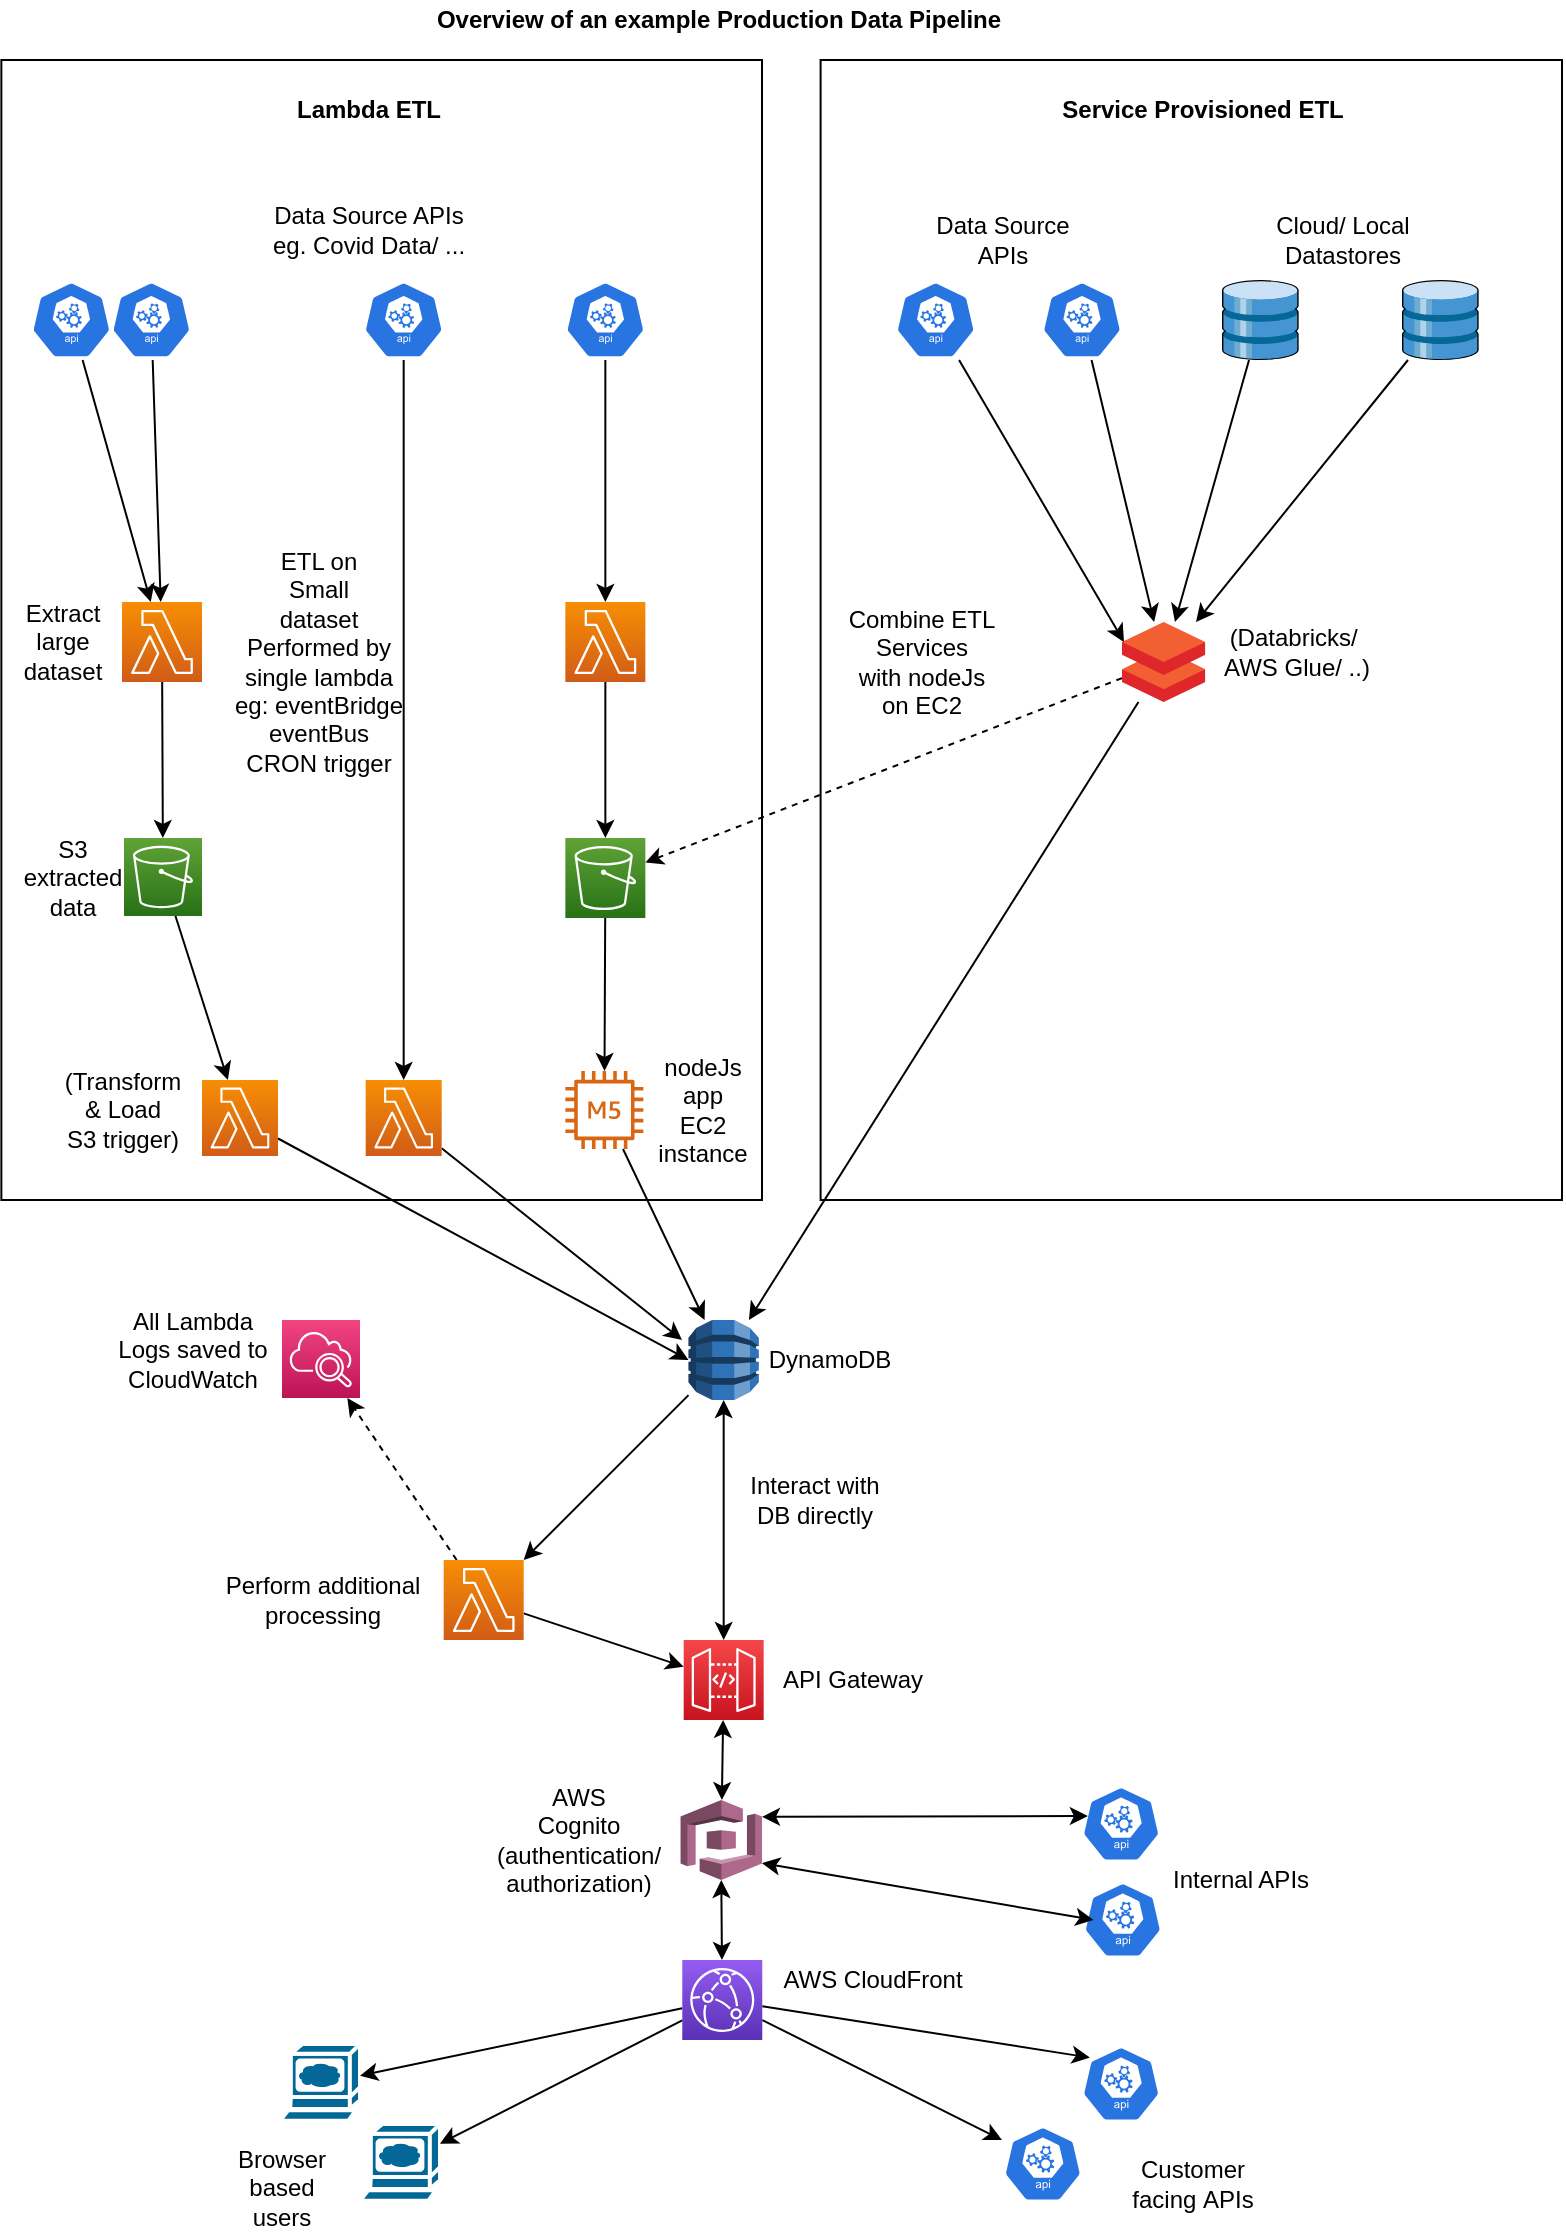 <mxfile version="13.9.9" type="device"><diagram id="aTCe_defZY4tPfwxbAca" name="Page-1"><mxGraphModel dx="1422" dy="748" grid="1" gridSize="10" guides="1" tooltips="1" connect="1" arrows="1" fold="1" page="1" pageScale="1" pageWidth="827" pageHeight="1169" math="0" shadow="0"><root><mxCell id="0"/><mxCell id="1" parent="0"/><mxCell id="Fxdcf7u8SpKa828DsKwh-8" value="" style="rounded=0;whiteSpace=wrap;html=1;" parent="1" vertex="1"><mxGeometry x="429.3" y="50" width="370.7" height="570" as="geometry"/></mxCell><mxCell id="Fxdcf7u8SpKa828DsKwh-7" value="" style="rounded=0;whiteSpace=wrap;html=1;" parent="1" vertex="1"><mxGeometry x="19.68" y="50" width="380.32" height="570" as="geometry"/></mxCell><mxCell id="BNYEMuig_fA-zuPnoa_L-2" value="&lt;b&gt;Overview of an example Production Data Pipeline&lt;/b&gt;" style="text;html=1;align=center;verticalAlign=middle;resizable=0;points=[];autosize=1;" parent="1" vertex="1"><mxGeometry x="227.68" y="20" width="300" height="20" as="geometry"/></mxCell><mxCell id="BNYEMuig_fA-zuPnoa_L-24" style="edgeStyle=none;rounded=0;orthogonalLoop=1;jettySize=auto;html=1;" parent="1" source="BNYEMuig_fA-zuPnoa_L-3" target="BNYEMuig_fA-zuPnoa_L-23" edge="1"><mxGeometry relative="1" as="geometry"/></mxCell><mxCell id="BNYEMuig_fA-zuPnoa_L-77" style="edgeStyle=none;rounded=0;orthogonalLoop=1;jettySize=auto;html=1;dashed=1;" parent="1" source="BNYEMuig_fA-zuPnoa_L-3" target="BNYEMuig_fA-zuPnoa_L-39" edge="1"><mxGeometry relative="1" as="geometry"/></mxCell><mxCell id="BNYEMuig_fA-zuPnoa_L-3" value="" style="aspect=fixed;html=1;points=[];align=center;image;fontSize=12;image=img/lib/mscae/Databricks.svg;" parent="1" vertex="1"><mxGeometry x="580" y="331" width="41.67" height="40" as="geometry"/></mxCell><mxCell id="BNYEMuig_fA-zuPnoa_L-11" style="edgeStyle=none;rounded=0;orthogonalLoop=1;jettySize=auto;html=1;entryX=0.024;entryY=0.25;entryDx=0;entryDy=0;entryPerimeter=0;" parent="1" source="BNYEMuig_fA-zuPnoa_L-4" target="BNYEMuig_fA-zuPnoa_L-3" edge="1"><mxGeometry relative="1" as="geometry"/></mxCell><mxCell id="BNYEMuig_fA-zuPnoa_L-4" value="" style="html=1;dashed=0;whitespace=wrap;fillColor=#2875E2;strokeColor=#ffffff;points=[[0.005,0.63,0],[0.1,0.2,0],[0.9,0.2,0],[0.5,0,0],[0.995,0.63,0],[0.72,0.99,0],[0.5,1,0],[0.28,0.99,0]];shape=mxgraph.kubernetes.icon;prIcon=api" parent="1" vertex="1"><mxGeometry x="466.84" y="160" width="40" height="40" as="geometry"/></mxCell><mxCell id="BNYEMuig_fA-zuPnoa_L-12" style="edgeStyle=none;rounded=0;orthogonalLoop=1;jettySize=auto;html=1;" parent="1" source="BNYEMuig_fA-zuPnoa_L-5" target="BNYEMuig_fA-zuPnoa_L-3" edge="1"><mxGeometry relative="1" as="geometry"><mxPoint x="569" y="230" as="targetPoint"/></mxGeometry></mxCell><mxCell id="BNYEMuig_fA-zuPnoa_L-5" value="" style="html=1;dashed=0;whitespace=wrap;fillColor=#2875E2;strokeColor=#ffffff;points=[[0.005,0.63,0],[0.1,0.2,0],[0.9,0.2,0],[0.5,0,0],[0.995,0.63,0],[0.72,0.99,0],[0.5,1,0],[0.28,0.99,0]];shape=mxgraph.kubernetes.icon;prIcon=api" parent="1" vertex="1"><mxGeometry x="540" y="160" width="40" height="40" as="geometry"/></mxCell><mxCell id="Fxdcf7u8SpKa828DsKwh-12" style="rounded=0;orthogonalLoop=1;jettySize=auto;html=1;" parent="1" source="BNYEMuig_fA-zuPnoa_L-9" target="BNYEMuig_fA-zuPnoa_L-3" edge="1"><mxGeometry relative="1" as="geometry"/></mxCell><mxCell id="BNYEMuig_fA-zuPnoa_L-9" value="" style="shadow=0;dashed=0;html=1;labelPosition=center;verticalLabelPosition=bottom;verticalAlign=top;align=center;outlineConnect=0;shape=mxgraph.veeam.3d.datastore;" parent="1" vertex="1"><mxGeometry x="630" y="160" width="38.33" height="40" as="geometry"/></mxCell><mxCell id="BNYEMuig_fA-zuPnoa_L-14" style="edgeStyle=none;rounded=0;orthogonalLoop=1;jettySize=auto;html=1;" parent="1" source="BNYEMuig_fA-zuPnoa_L-10" target="BNYEMuig_fA-zuPnoa_L-3" edge="1"><mxGeometry relative="1" as="geometry"><mxPoint x="610" y="250" as="targetPoint"/></mxGeometry></mxCell><mxCell id="BNYEMuig_fA-zuPnoa_L-10" value="" style="shadow=0;dashed=0;html=1;labelPosition=center;verticalLabelPosition=bottom;verticalAlign=top;align=center;outlineConnect=0;shape=mxgraph.veeam.3d.datastore;" parent="1" vertex="1"><mxGeometry x="720" y="160" width="38.33" height="40" as="geometry"/></mxCell><mxCell id="BNYEMuig_fA-zuPnoa_L-17" value="&lt;b&gt;Service Provisioned ETL&lt;/b&gt;" style="text;html=1;align=center;verticalAlign=middle;resizable=0;points=[];autosize=1;" parent="1" vertex="1"><mxGeometry x="540" y="65" width="160" height="20" as="geometry"/></mxCell><mxCell id="BNYEMuig_fA-zuPnoa_L-21" value="Data Source&lt;br&gt;APIs" style="text;html=1;align=center;verticalAlign=middle;resizable=0;points=[];autosize=1;" parent="1" vertex="1"><mxGeometry x="480" y="125" width="80" height="30" as="geometry"/></mxCell><mxCell id="BNYEMuig_fA-zuPnoa_L-22" value="Cloud/ Local&lt;br&gt;Datastores" style="text;html=1;align=center;verticalAlign=middle;resizable=0;points=[];autosize=1;" parent="1" vertex="1"><mxGeometry x="650" y="125" width="80" height="30" as="geometry"/></mxCell><mxCell id="BNYEMuig_fA-zuPnoa_L-57" style="endArrow=classic;startArrow=classic;edgeStyle=none;rounded=0;orthogonalLoop=1;jettySize=auto;html=1;" parent="1" source="BNYEMuig_fA-zuPnoa_L-23" target="BNYEMuig_fA-zuPnoa_L-26" edge="1"><mxGeometry relative="1" as="geometry"/></mxCell><mxCell id="BNYEMuig_fA-zuPnoa_L-62" style="edgeStyle=none;rounded=0;orthogonalLoop=1;jettySize=auto;html=1;" parent="1" source="BNYEMuig_fA-zuPnoa_L-23" target="BNYEMuig_fA-zuPnoa_L-61" edge="1"><mxGeometry relative="1" as="geometry"/></mxCell><mxCell id="BNYEMuig_fA-zuPnoa_L-23" value="" style="outlineConnect=0;dashed=0;verticalLabelPosition=bottom;verticalAlign=top;align=center;html=1;shape=mxgraph.aws3.dynamo_db;fillColor=#2E73B8;gradientColor=none;" parent="1" vertex="1"><mxGeometry x="363.26" y="680" width="35.16" height="40" as="geometry"/></mxCell><mxCell id="BNYEMuig_fA-zuPnoa_L-25" value="DynamoDB" style="text;html=1;strokeColor=none;fillColor=none;align=center;verticalAlign=middle;whiteSpace=wrap;rounded=0;" parent="1" vertex="1"><mxGeometry x="414" y="690" width="40" height="20" as="geometry"/></mxCell><mxCell id="Fxdcf7u8SpKa828DsKwh-25" style="endArrow=classic;startArrow=classic;edgeStyle=none;rounded=0;orthogonalLoop=1;jettySize=auto;html=1;" parent="1" source="BNYEMuig_fA-zuPnoa_L-26" target="BNYEMuig_fA-zuPnoa_L-97" edge="1"><mxGeometry relative="1" as="geometry"/></mxCell><mxCell id="BNYEMuig_fA-zuPnoa_L-26" value="" style="outlineConnect=0;fontColor=#232F3E;gradientColor=#F54749;gradientDirection=north;fillColor=#C7131F;strokeColor=#ffffff;dashed=0;verticalLabelPosition=bottom;verticalAlign=top;align=center;html=1;fontSize=12;fontStyle=0;aspect=fixed;shape=mxgraph.aws4.resourceIcon;resIcon=mxgraph.aws4.api_gateway;" parent="1" vertex="1"><mxGeometry x="360.84" y="840" width="40" height="40" as="geometry"/></mxCell><mxCell id="BNYEMuig_fA-zuPnoa_L-37" style="edgeStyle=none;rounded=0;orthogonalLoop=1;jettySize=auto;html=1;entryX=0;entryY=0.5;entryDx=0;entryDy=0;entryPerimeter=0;" parent="1" source="BNYEMuig_fA-zuPnoa_L-32" target="BNYEMuig_fA-zuPnoa_L-23" edge="1"><mxGeometry relative="1" as="geometry"/></mxCell><mxCell id="BNYEMuig_fA-zuPnoa_L-32" value="" style="outlineConnect=0;fontColor=#232F3E;gradientColor=#F78E04;gradientDirection=north;fillColor=#D05C17;strokeColor=#ffffff;dashed=0;verticalLabelPosition=bottom;verticalAlign=top;align=center;html=1;fontSize=12;fontStyle=0;aspect=fixed;shape=mxgraph.aws4.resourceIcon;resIcon=mxgraph.aws4.lambda;" parent="1" vertex="1"><mxGeometry x="120" y="560" width="38" height="38" as="geometry"/></mxCell><mxCell id="Jq5ImHRcuJ3xQuPH3goZ-6" style="edgeStyle=none;rounded=0;orthogonalLoop=1;jettySize=auto;html=1;" parent="1" source="BNYEMuig_fA-zuPnoa_L-39" target="Jq5ImHRcuJ3xQuPH3goZ-2" edge="1"><mxGeometry relative="1" as="geometry"/></mxCell><mxCell id="BNYEMuig_fA-zuPnoa_L-39" value="" style="outlineConnect=0;fontColor=#232F3E;gradientColor=#60A337;gradientDirection=north;fillColor=#277116;strokeColor=#ffffff;dashed=0;verticalLabelPosition=bottom;verticalAlign=top;align=center;html=1;fontSize=12;fontStyle=0;aspect=fixed;shape=mxgraph.aws4.resourceIcon;resIcon=mxgraph.aws4.s3;" parent="1" vertex="1"><mxGeometry x="301.68" y="439" width="40" height="40" as="geometry"/></mxCell><mxCell id="BNYEMuig_fA-zuPnoa_L-44" style="edgeStyle=none;rounded=0;orthogonalLoop=1;jettySize=auto;html=1;" parent="1" source="BNYEMuig_fA-zuPnoa_L-43" target="BNYEMuig_fA-zuPnoa_L-32" edge="1"><mxGeometry relative="1" as="geometry"/></mxCell><mxCell id="BNYEMuig_fA-zuPnoa_L-43" value="" style="outlineConnect=0;fontColor=#232F3E;gradientColor=#60A337;gradientDirection=north;fillColor=#277116;strokeColor=#ffffff;dashed=0;verticalLabelPosition=bottom;verticalAlign=top;align=center;html=1;fontSize=12;fontStyle=0;aspect=fixed;shape=mxgraph.aws4.resourceIcon;resIcon=mxgraph.aws4.s3;" parent="1" vertex="1"><mxGeometry x="81" y="439" width="39" height="39" as="geometry"/></mxCell><mxCell id="BNYEMuig_fA-zuPnoa_L-46" value="&lt;b&gt;Lambda ETL&lt;/b&gt;" style="text;html=1;align=center;verticalAlign=middle;resizable=0;points=[];autosize=1;" parent="1" vertex="1"><mxGeometry x="158" y="65" width="90" height="20" as="geometry"/></mxCell><mxCell id="BNYEMuig_fA-zuPnoa_L-47" value="" style="shape=mxgraph.cisco.computers_and_peripherals.web_browser;html=1;pointerEvents=1;dashed=0;fillColor=#036897;strokeColor=#ffffff;strokeWidth=2;verticalLabelPosition=bottom;verticalAlign=top;align=center;outlineConnect=0;" parent="1" vertex="1"><mxGeometry x="159" y="1042" width="40" height="40" as="geometry"/></mxCell><mxCell id="BNYEMuig_fA-zuPnoa_L-48" value="" style="shape=mxgraph.cisco.computers_and_peripherals.web_browser;html=1;pointerEvents=1;dashed=0;fillColor=#036897;strokeColor=#ffffff;strokeWidth=2;verticalLabelPosition=bottom;verticalAlign=top;align=center;outlineConnect=0;" parent="1" vertex="1"><mxGeometry x="199.0" y="1082" width="40" height="40" as="geometry"/></mxCell><mxCell id="BNYEMuig_fA-zuPnoa_L-63" style="edgeStyle=none;rounded=0;orthogonalLoop=1;jettySize=auto;html=1;" parent="1" source="BNYEMuig_fA-zuPnoa_L-61" target="BNYEMuig_fA-zuPnoa_L-26" edge="1"><mxGeometry relative="1" as="geometry"/></mxCell><mxCell id="Jq5ImHRcuJ3xQuPH3goZ-19" style="edgeStyle=none;rounded=0;orthogonalLoop=1;jettySize=auto;html=1;dashed=1;" parent="1" source="BNYEMuig_fA-zuPnoa_L-61" target="Jq5ImHRcuJ3xQuPH3goZ-15" edge="1"><mxGeometry relative="1" as="geometry"><mxPoint x="160" y="720" as="targetPoint"/></mxGeometry></mxCell><mxCell id="BNYEMuig_fA-zuPnoa_L-61" value="" style="outlineConnect=0;fontColor=#232F3E;gradientColor=#F78E04;gradientDirection=north;fillColor=#D05C17;strokeColor=#ffffff;dashed=0;verticalLabelPosition=bottom;verticalAlign=top;align=center;html=1;fontSize=12;fontStyle=0;aspect=fixed;shape=mxgraph.aws4.resourceIcon;resIcon=mxgraph.aws4.lambda;" parent="1" vertex="1"><mxGeometry x="240.84" y="800" width="40" height="40" as="geometry"/></mxCell><mxCell id="BNYEMuig_fA-zuPnoa_L-64" value="Interact with&lt;br&gt;DB directly" style="text;html=1;strokeColor=none;fillColor=none;align=center;verticalAlign=middle;whiteSpace=wrap;rounded=0;" parent="1" vertex="1"><mxGeometry x="386.14" y="760" width="80.7" height="20" as="geometry"/></mxCell><mxCell id="BNYEMuig_fA-zuPnoa_L-66" value="Perform additional&lt;br&gt;processing" style="text;html=1;align=center;verticalAlign=middle;resizable=0;points=[];autosize=1;" parent="1" vertex="1"><mxGeometry x="124.5" y="805" width="110" height="30" as="geometry"/></mxCell><mxCell id="BNYEMuig_fA-zuPnoa_L-67" value="Browser based users" style="text;html=1;strokeColor=none;fillColor=none;align=center;verticalAlign=middle;whiteSpace=wrap;rounded=0;" parent="1" vertex="1"><mxGeometry x="140" y="1104" width="40" height="20" as="geometry"/></mxCell><mxCell id="BNYEMuig_fA-zuPnoa_L-69" value="" style="html=1;dashed=0;whitespace=wrap;fillColor=#2875E2;strokeColor=#ffffff;points=[[0.005,0.63,0],[0.1,0.2,0],[0.9,0.2,0],[0.5,0,0],[0.995,0.63,0],[0.72,0.99,0],[0.5,1,0],[0.28,0.99,0]];shape=mxgraph.kubernetes.icon;prIcon=api" parent="1" vertex="1"><mxGeometry x="520.84" y="1080" width="39.16" height="44" as="geometry"/></mxCell><mxCell id="BNYEMuig_fA-zuPnoa_L-71" value="" style="html=1;dashed=0;whitespace=wrap;fillColor=#2875E2;strokeColor=#ffffff;points=[[0.005,0.63,0],[0.1,0.2,0],[0.9,0.2,0],[0.5,0,0],[0.995,0.63,0],[0.72,0.99,0],[0.5,1,0],[0.28,0.99,0]];shape=mxgraph.kubernetes.icon;prIcon=api" parent="1" vertex="1"><mxGeometry x="560.0" y="1040" width="39.16" height="44" as="geometry"/></mxCell><mxCell id="BNYEMuig_fA-zuPnoa_L-76" value="Customer&lt;br&gt;facing&amp;nbsp;APIs" style="text;html=1;align=center;verticalAlign=middle;resizable=0;points=[];autosize=1;" parent="1" vertex="1"><mxGeometry x="574.65" y="1097" width="80" height="30" as="geometry"/></mxCell><mxCell id="WWOzZU8_idI8m9w-TMid-4" style="edgeStyle=none;rounded=0;orthogonalLoop=1;jettySize=auto;html=1;" parent="1" source="BNYEMuig_fA-zuPnoa_L-78" target="BNYEMuig_fA-zuPnoa_L-43" edge="1"><mxGeometry relative="1" as="geometry"/></mxCell><mxCell id="BNYEMuig_fA-zuPnoa_L-78" value="" style="outlineConnect=0;fontColor=#232F3E;gradientColor=#F78E04;gradientDirection=north;fillColor=#D05C17;strokeColor=#ffffff;dashed=0;verticalLabelPosition=bottom;verticalAlign=top;align=center;html=1;fontSize=12;fontStyle=0;aspect=fixed;shape=mxgraph.aws4.resourceIcon;resIcon=mxgraph.aws4.lambda;" parent="1" vertex="1"><mxGeometry x="80" y="321" width="40" height="40" as="geometry"/></mxCell><mxCell id="BNYEMuig_fA-zuPnoa_L-82" style="edgeStyle=none;rounded=0;orthogonalLoop=1;jettySize=auto;html=1;" parent="1" source="BNYEMuig_fA-zuPnoa_L-79" target="BNYEMuig_fA-zuPnoa_L-39" edge="1"><mxGeometry relative="1" as="geometry"/></mxCell><mxCell id="BNYEMuig_fA-zuPnoa_L-79" value="" style="outlineConnect=0;fontColor=#232F3E;gradientColor=#F78E04;gradientDirection=north;fillColor=#D05C17;strokeColor=#ffffff;dashed=0;verticalLabelPosition=bottom;verticalAlign=top;align=center;html=1;fontSize=12;fontStyle=0;aspect=fixed;shape=mxgraph.aws4.resourceIcon;resIcon=mxgraph.aws4.lambda;" parent="1" vertex="1"><mxGeometry x="301.68" y="321" width="40" height="40" as="geometry"/></mxCell><mxCell id="BNYEMuig_fA-zuPnoa_L-83" value="Combine ETL Services&lt;br&gt;with nodeJs on EC2" style="text;html=1;strokeColor=none;fillColor=none;align=center;verticalAlign=middle;whiteSpace=wrap;rounded=0;" parent="1" vertex="1"><mxGeometry x="440" y="341" width="80" height="20" as="geometry"/></mxCell><mxCell id="BNYEMuig_fA-zuPnoa_L-84" value="(Transform&lt;br&gt;&amp;amp; Load&lt;br&gt;S3 trigger)" style="text;html=1;align=center;verticalAlign=middle;resizable=0;points=[];autosize=1;" parent="1" vertex="1"><mxGeometry x="44.68" y="550" width="70" height="50" as="geometry"/></mxCell><mxCell id="BNYEMuig_fA-zuPnoa_L-88" style="edgeStyle=none;rounded=0;orthogonalLoop=1;jettySize=auto;html=1;" parent="1" source="BNYEMuig_fA-zuPnoa_L-86" target="BNYEMuig_fA-zuPnoa_L-78" edge="1"><mxGeometry relative="1" as="geometry"/></mxCell><mxCell id="BNYEMuig_fA-zuPnoa_L-86" value="" style="html=1;dashed=0;whitespace=wrap;fillColor=#2875E2;strokeColor=#ffffff;points=[[0.005,0.63,0],[0.1,0.2,0],[0.9,0.2,0],[0.5,0,0],[0.995,0.63,0],[0.72,0.99,0],[0.5,1,0],[0.28,0.99,0]];shape=mxgraph.kubernetes.icon;prIcon=api" parent="1" vertex="1"><mxGeometry x="74.68" y="160" width="40" height="40" as="geometry"/></mxCell><mxCell id="BNYEMuig_fA-zuPnoa_L-89" style="edgeStyle=none;rounded=0;orthogonalLoop=1;jettySize=auto;html=1;" parent="1" source="BNYEMuig_fA-zuPnoa_L-87" target="BNYEMuig_fA-zuPnoa_L-79" edge="1"><mxGeometry relative="1" as="geometry"/></mxCell><mxCell id="BNYEMuig_fA-zuPnoa_L-87" value="" style="html=1;dashed=0;whitespace=wrap;fillColor=#2875E2;strokeColor=#ffffff;points=[[0.005,0.63,0],[0.1,0.2,0],[0.9,0.2,0],[0.5,0,0],[0.995,0.63,0],[0.72,0.99,0],[0.5,1,0],[0.28,0.99,0]];shape=mxgraph.kubernetes.icon;prIcon=api" parent="1" vertex="1"><mxGeometry x="301.68" y="160" width="40" height="40" as="geometry"/></mxCell><mxCell id="BNYEMuig_fA-zuPnoa_L-93" style="edgeStyle=none;rounded=0;orthogonalLoop=1;jettySize=auto;html=1;" parent="1" source="BNYEMuig_fA-zuPnoa_L-92" target="BNYEMuig_fA-zuPnoa_L-78" edge="1"><mxGeometry relative="1" as="geometry"/></mxCell><mxCell id="BNYEMuig_fA-zuPnoa_L-92" value="" style="html=1;dashed=0;whitespace=wrap;fillColor=#2875E2;strokeColor=#ffffff;points=[[0.005,0.63,0],[0.1,0.2,0],[0.9,0.2,0],[0.5,0,0],[0.995,0.63,0],[0.72,0.99,0],[0.5,1,0],[0.28,0.99,0]];shape=mxgraph.kubernetes.icon;prIcon=api" parent="1" vertex="1"><mxGeometry x="34.68" y="160" width="40" height="40" as="geometry"/></mxCell><mxCell id="BNYEMuig_fA-zuPnoa_L-94" value="Data Source APIs&lt;br&gt;eg. Covid Data/ ..." style="text;html=1;align=center;verticalAlign=middle;resizable=0;points=[];autosize=1;" parent="1" vertex="1"><mxGeometry x="148" y="120" width="110" height="30" as="geometry"/></mxCell><mxCell id="BNYEMuig_fA-zuPnoa_L-95" value="Extract&lt;br&gt;large&lt;br&gt;dataset" style="text;html=1;align=center;verticalAlign=middle;resizable=0;points=[];autosize=1;" parent="1" vertex="1"><mxGeometry x="24.68" y="316" width="50" height="50" as="geometry"/></mxCell><mxCell id="BNYEMuig_fA-zuPnoa_L-101" style="edgeStyle=none;rounded=0;orthogonalLoop=1;jettySize=auto;html=1;" parent="1" source="BNYEMuig_fA-zuPnoa_L-106" target="BNYEMuig_fA-zuPnoa_L-48" edge="1"><mxGeometry relative="1" as="geometry"/></mxCell><mxCell id="BNYEMuig_fA-zuPnoa_L-102" style="edgeStyle=none;rounded=0;orthogonalLoop=1;jettySize=auto;html=1;" parent="1" source="BNYEMuig_fA-zuPnoa_L-106" edge="1"><mxGeometry relative="1" as="geometry"><mxPoint x="520" y="1090" as="targetPoint"/></mxGeometry></mxCell><mxCell id="BNYEMuig_fA-zuPnoa_L-103" style="edgeStyle=none;rounded=0;orthogonalLoop=1;jettySize=auto;html=1;entryX=0.1;entryY=0.2;entryDx=0;entryDy=0;entryPerimeter=0;" parent="1" source="BNYEMuig_fA-zuPnoa_L-106" target="BNYEMuig_fA-zuPnoa_L-71" edge="1"><mxGeometry relative="1" as="geometry"/></mxCell><mxCell id="Fxdcf7u8SpKa828DsKwh-16" style="edgeStyle=none;rounded=0;orthogonalLoop=1;jettySize=auto;html=1;" parent="1" source="BNYEMuig_fA-zuPnoa_L-106" target="BNYEMuig_fA-zuPnoa_L-47" edge="1"><mxGeometry relative="1" as="geometry"/></mxCell><mxCell id="Fxdcf7u8SpKa828DsKwh-26" style="endArrow=classic;startArrow=classic;edgeStyle=none;rounded=0;orthogonalLoop=1;jettySize=auto;html=1;exitX=0.5;exitY=1;exitDx=0;exitDy=0;exitPerimeter=0;" parent="1" source="BNYEMuig_fA-zuPnoa_L-97" target="BNYEMuig_fA-zuPnoa_L-106" edge="1"><mxGeometry relative="1" as="geometry"/></mxCell><mxCell id="BNYEMuig_fA-zuPnoa_L-97" value="" style="outlineConnect=0;dashed=0;verticalLabelPosition=bottom;verticalAlign=top;align=center;html=1;shape=mxgraph.aws3.cognito;fillColor=#AD688B;gradientColor=none;" parent="1" vertex="1"><mxGeometry x="359.3" y="920" width="40.7" height="40" as="geometry"/></mxCell><mxCell id="BNYEMuig_fA-zuPnoa_L-104" value="AWS&lt;br&gt;Cognito&lt;br&gt;(authentication/&lt;br&gt;authorization)" style="text;html=1;align=center;verticalAlign=middle;resizable=0;points=[];autosize=1;" parent="1" vertex="1"><mxGeometry x="257.76" y="910" width="100" height="60" as="geometry"/></mxCell><mxCell id="BNYEMuig_fA-zuPnoa_L-106" value="" style="outlineConnect=0;fontColor=#232F3E;gradientColor=#945DF2;gradientDirection=north;fillColor=#5A30B5;strokeColor=#ffffff;dashed=0;verticalLabelPosition=bottom;verticalAlign=top;align=center;html=1;fontSize=12;fontStyle=0;aspect=fixed;shape=mxgraph.aws4.resourceIcon;resIcon=mxgraph.aws4.cloudfront;" parent="1" vertex="1"><mxGeometry x="360.14" y="1000" width="40" height="40" as="geometry"/></mxCell><mxCell id="BNYEMuig_fA-zuPnoa_L-109" value="AWS CloudFront" style="text;html=1;align=center;verticalAlign=middle;resizable=0;points=[];autosize=1;" parent="1" vertex="1"><mxGeometry x="400" y="1000" width="110" height="20" as="geometry"/></mxCell><mxCell id="KMpzasrM4kQXYUg2Qbxx-1" value="API Gateway" style="text;html=1;align=center;verticalAlign=middle;resizable=0;points=[];autosize=1;" parent="1" vertex="1"><mxGeometry x="400.14" y="850" width="90" height="20" as="geometry"/></mxCell><mxCell id="Vuo1LifHoyp7z0A4oqae-2" value="(Databricks/&amp;nbsp;&lt;br&gt;AWS Glue/ ..)" style="text;html=1;align=center;verticalAlign=middle;resizable=0;points=[];autosize=1;" parent="1" vertex="1"><mxGeometry x="621.67" y="331" width="90" height="30" as="geometry"/></mxCell><mxCell id="WWOzZU8_idI8m9w-TMid-8" style="edgeStyle=none;rounded=0;orthogonalLoop=1;jettySize=auto;html=1;" parent="1" source="WWOzZU8_idI8m9w-TMid-1" target="WWOzZU8_idI8m9w-TMid-7" edge="1"><mxGeometry relative="1" as="geometry"/></mxCell><mxCell id="WWOzZU8_idI8m9w-TMid-1" value="" style="html=1;dashed=0;whitespace=wrap;fillColor=#2875E2;strokeColor=#ffffff;points=[[0.005,0.63,0],[0.1,0.2,0],[0.9,0.2,0],[0.5,0,0],[0.995,0.63,0],[0.72,0.99,0],[0.5,1,0],[0.28,0.99,0]];shape=mxgraph.kubernetes.icon;prIcon=api" parent="1" vertex="1"><mxGeometry x="200.84" y="160" width="40" height="40" as="geometry"/></mxCell><mxCell id="WWOzZU8_idI8m9w-TMid-5" value="ETL on&lt;br&gt;Small&lt;br&gt;dataset&lt;br&gt;Performed by&lt;br&gt;single lambda&lt;br&gt;eg: eventBridge&lt;br&gt;eventBus&lt;br&gt;CRON trigger" style="text;html=1;align=center;verticalAlign=middle;resizable=0;points=[];autosize=1;" parent="1" vertex="1"><mxGeometry x="127.68" y="291" width="100" height="120" as="geometry"/></mxCell><mxCell id="WWOzZU8_idI8m9w-TMid-9" style="edgeStyle=none;rounded=0;orthogonalLoop=1;jettySize=auto;html=1;" parent="1" source="WWOzZU8_idI8m9w-TMid-7" edge="1"><mxGeometry relative="1" as="geometry"><mxPoint x="360" y="690" as="targetPoint"/></mxGeometry></mxCell><mxCell id="WWOzZU8_idI8m9w-TMid-7" value="" style="outlineConnect=0;fontColor=#232F3E;gradientColor=#F78E04;gradientDirection=north;fillColor=#D05C17;strokeColor=#ffffff;dashed=0;verticalLabelPosition=bottom;verticalAlign=top;align=center;html=1;fontSize=12;fontStyle=0;aspect=fixed;shape=mxgraph.aws4.resourceIcon;resIcon=mxgraph.aws4.lambda;" parent="1" vertex="1"><mxGeometry x="201.84" y="560" width="38" height="38" as="geometry"/></mxCell><mxCell id="Fxdcf7u8SpKa828DsKwh-19" value="" style="html=1;dashed=0;whitespace=wrap;fillColor=#2875E2;strokeColor=#ffffff;points=[[0.005,0.63,0],[0.1,0.2,0],[0.9,0.2,0],[0.5,0,0],[0.995,0.63,0],[0.72,0.99,0],[0.5,1,0],[0.28,0.99,0]];shape=mxgraph.kubernetes.icon;prIcon=api" parent="1" vertex="1"><mxGeometry x="560" y="910" width="39.16" height="44" as="geometry"/></mxCell><mxCell id="Fxdcf7u8SpKa828DsKwh-20" value="" style="html=1;dashed=0;whitespace=wrap;fillColor=#2875E2;strokeColor=#ffffff;points=[[0.005,0.63,0],[0.1,0.2,0],[0.9,0.2,0],[0.5,0,0],[0.995,0.63,0],[0.72,0.99,0],[0.5,1,0],[0.28,0.99,0]];shape=mxgraph.kubernetes.icon;prIcon=api" parent="1" vertex="1"><mxGeometry x="560.84" y="958" width="39.16" height="44" as="geometry"/></mxCell><mxCell id="Fxdcf7u8SpKa828DsKwh-21" value="Internal APIs" style="text;html=1;align=center;verticalAlign=middle;resizable=0;points=[];autosize=1;" parent="1" vertex="1"><mxGeometry x="599.16" y="950" width="80" height="20" as="geometry"/></mxCell><mxCell id="Fxdcf7u8SpKa828DsKwh-22" value="" style="endArrow=classic;startArrow=classic;html=1;exitX=0.075;exitY=0.409;exitDx=0;exitDy=0;exitPerimeter=0;entryX=1;entryY=0.21;entryDx=0;entryDy=0;entryPerimeter=0;" parent="1" source="Fxdcf7u8SpKa828DsKwh-19" target="BNYEMuig_fA-zuPnoa_L-97" edge="1"><mxGeometry width="50" height="50" relative="1" as="geometry"><mxPoint x="390" y="1000" as="sourcePoint"/><mxPoint x="440" y="950" as="targetPoint"/></mxGeometry></mxCell><mxCell id="Fxdcf7u8SpKa828DsKwh-23" value="" style="endArrow=classic;startArrow=classic;html=1;exitX=0.126;exitY=0.5;exitDx=0;exitDy=0;exitPerimeter=0;entryX=1;entryY=0.79;entryDx=0;entryDy=0;entryPerimeter=0;" parent="1" source="Fxdcf7u8SpKa828DsKwh-20" target="BNYEMuig_fA-zuPnoa_L-97" edge="1"><mxGeometry width="50" height="50" relative="1" as="geometry"><mxPoint x="390" y="1000" as="sourcePoint"/><mxPoint x="440" y="950" as="targetPoint"/></mxGeometry></mxCell><mxCell id="Jq5ImHRcuJ3xQuPH3goZ-4" style="rounded=0;orthogonalLoop=1;jettySize=auto;html=1;" parent="1" source="Jq5ImHRcuJ3xQuPH3goZ-2" target="BNYEMuig_fA-zuPnoa_L-23" edge="1"><mxGeometry relative="1" as="geometry"/></mxCell><mxCell id="Jq5ImHRcuJ3xQuPH3goZ-2" value="" style="outlineConnect=0;fontColor=#232F3E;gradientColor=none;fillColor=#D86613;strokeColor=none;dashed=0;verticalLabelPosition=bottom;verticalAlign=top;align=center;html=1;fontSize=12;fontStyle=0;aspect=fixed;pointerEvents=1;shape=mxgraph.aws4.m5_instance;" parent="1" vertex="1"><mxGeometry x="301.68" y="555.5" width="39" height="39" as="geometry"/></mxCell><mxCell id="Jq5ImHRcuJ3xQuPH3goZ-5" value="nodeJs&lt;br&gt;app&lt;br&gt;EC2&lt;br&gt;instance" style="text;html=1;align=center;verticalAlign=middle;resizable=0;points=[];autosize=1;" parent="1" vertex="1"><mxGeometry x="340" y="545" width="60" height="60" as="geometry"/></mxCell><mxCell id="Jq5ImHRcuJ3xQuPH3goZ-13" value="S3&lt;br&gt;extracted&lt;br&gt;data" style="text;html=1;align=center;verticalAlign=middle;resizable=0;points=[];autosize=1;" parent="1" vertex="1"><mxGeometry x="24.68" y="434" width="60" height="50" as="geometry"/></mxCell><mxCell id="Jq5ImHRcuJ3xQuPH3goZ-15" value="" style="outlineConnect=0;fontColor=#232F3E;gradientColor=#F34482;gradientDirection=north;fillColor=#BC1356;strokeColor=#ffffff;dashed=0;verticalLabelPosition=bottom;verticalAlign=top;align=center;html=1;fontSize=12;fontStyle=0;aspect=fixed;shape=mxgraph.aws4.resourceIcon;resIcon=mxgraph.aws4.cloudwatch_2;" parent="1" vertex="1"><mxGeometry x="160" y="680" width="39" height="39" as="geometry"/></mxCell><mxCell id="Jq5ImHRcuJ3xQuPH3goZ-22" value="All Lambda&lt;br&gt;Logs saved to&lt;br&gt;CloudWatch" style="text;html=1;align=center;verticalAlign=middle;resizable=0;points=[];autosize=1;" parent="1" vertex="1"><mxGeometry x="70" y="670" width="90" height="50" as="geometry"/></mxCell></root></mxGraphModel></diagram></mxfile>